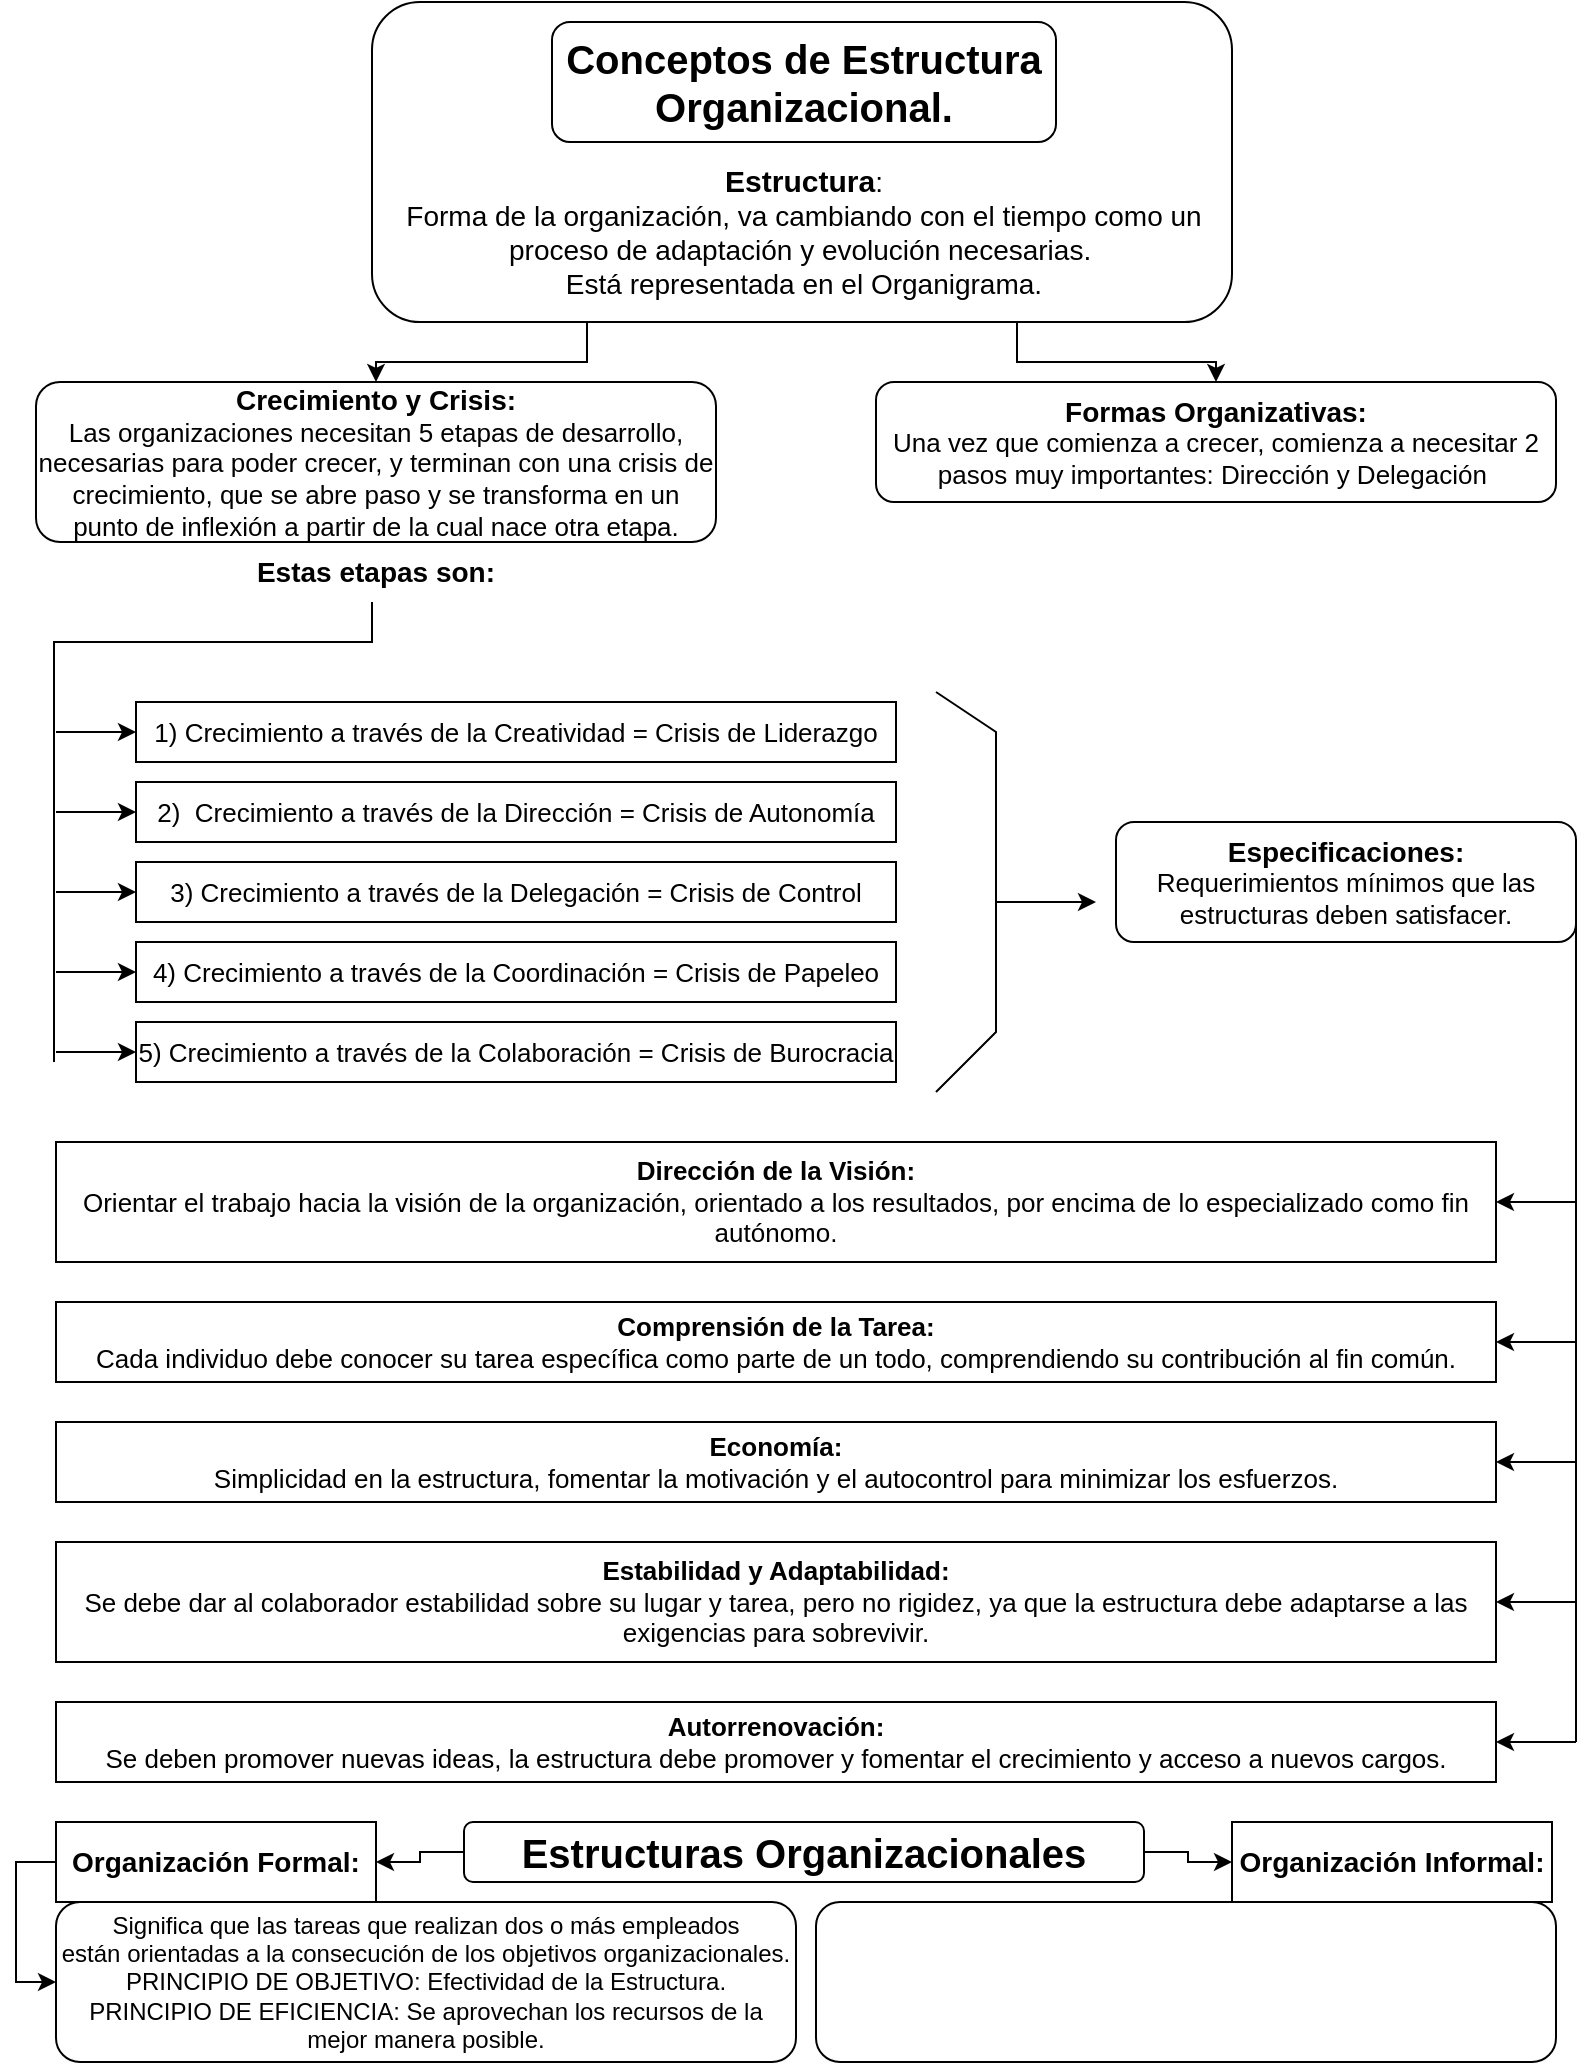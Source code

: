 <mxfile version="24.2.2" type="github">
  <diagram name="Página-1" id="n3o9mjKdTbcDdczt1gTQ">
    <mxGraphModel dx="868" dy="474" grid="1" gridSize="10" guides="1" tooltips="1" connect="1" arrows="1" fold="1" page="1" pageScale="1" pageWidth="827" pageHeight="1169" math="0" shadow="0">
      <root>
        <mxCell id="0" />
        <mxCell id="1" parent="0" />
        <mxCell id="pHe-UEccqfyWGeA5yOUw-59" value="&lt;font style=&quot;font-size: 20px;&quot;&gt;&lt;b&gt;Conceptos de Estructura Organizacional.&lt;/b&gt;&lt;/font&gt;" style="rounded=1;whiteSpace=wrap;html=1;" vertex="1" parent="1">
          <mxGeometry x="288" y="20" width="252" height="60" as="geometry" />
        </mxCell>
        <mxCell id="pHe-UEccqfyWGeA5yOUw-60" value="&lt;font style=&quot;&quot;&gt;&lt;b style=&quot;&quot;&gt;&lt;font style=&quot;font-size: 15px;&quot;&gt;Estructura&lt;/font&gt;&lt;/b&gt;&lt;span style=&quot;font-size: 14px;&quot;&gt;:&lt;/span&gt;&lt;/font&gt;&lt;div style=&quot;font-size: 14px;&quot;&gt;&lt;font style=&quot;font-size: 14px;&quot;&gt;Forma de la organización, va cambiando con el tiempo como un proceso de adaptación y evolución necesarias.&amp;nbsp;&lt;/font&gt;&lt;/div&gt;&lt;div style=&quot;font-size: 14px;&quot;&gt;&lt;font style=&quot;font-size: 14px;&quot;&gt;Está representada en el Organigrama.&lt;/font&gt;&lt;/div&gt;" style="text;html=1;align=center;verticalAlign=middle;whiteSpace=wrap;rounded=0;" vertex="1" parent="1">
          <mxGeometry x="189" y="80" width="450" height="90" as="geometry" />
        </mxCell>
        <mxCell id="pHe-UEccqfyWGeA5yOUw-64" style="edgeStyle=orthogonalEdgeStyle;rounded=0;orthogonalLoop=1;jettySize=auto;html=1;exitX=0.25;exitY=1;exitDx=0;exitDy=0;" edge="1" parent="1" source="pHe-UEccqfyWGeA5yOUw-61" target="pHe-UEccqfyWGeA5yOUw-63">
          <mxGeometry relative="1" as="geometry" />
        </mxCell>
        <mxCell id="pHe-UEccqfyWGeA5yOUw-65" style="edgeStyle=orthogonalEdgeStyle;rounded=0;orthogonalLoop=1;jettySize=auto;html=1;exitX=0.75;exitY=1;exitDx=0;exitDy=0;" edge="1" parent="1" source="pHe-UEccqfyWGeA5yOUw-61" target="pHe-UEccqfyWGeA5yOUw-62">
          <mxGeometry relative="1" as="geometry" />
        </mxCell>
        <mxCell id="pHe-UEccqfyWGeA5yOUw-61" value="" style="rounded=1;whiteSpace=wrap;html=1;fillColor=none;" vertex="1" parent="1">
          <mxGeometry x="198" y="10" width="430" height="160" as="geometry" />
        </mxCell>
        <mxCell id="pHe-UEccqfyWGeA5yOUw-62" value="&lt;b&gt;&lt;font style=&quot;font-size: 14px;&quot;&gt;Formas Organizativas:&lt;/font&gt;&lt;/b&gt;&lt;div&gt;&lt;font style=&quot;font-size: 13px;&quot;&gt;Una vez que comienza a crecer, comienza a necesitar 2 pasos muy importantes: Dirección y Delegación&amp;nbsp;&lt;/font&gt;&lt;/div&gt;" style="rounded=1;whiteSpace=wrap;html=1;" vertex="1" parent="1">
          <mxGeometry x="450" y="200" width="340" height="60" as="geometry" />
        </mxCell>
        <mxCell id="pHe-UEccqfyWGeA5yOUw-63" value="&lt;font size=&quot;1&quot; style=&quot;&quot;&gt;&lt;b style=&quot;font-size: 14px;&quot;&gt;Crecimiento y Crisis:&lt;/b&gt;&lt;/font&gt;&lt;div style=&quot;font-size: 13px;&quot;&gt;&lt;font style=&quot;font-size: 13px;&quot;&gt;Las organizaciones necesitan 5 etapas de desarrollo, necesarias para poder crecer, y terminan con una crisis de crecimiento, que se abre paso y se transforma en un punto de inflexión a partir de la cual nace otra etapa.&lt;/font&gt;&lt;/div&gt;" style="rounded=1;whiteSpace=wrap;html=1;" vertex="1" parent="1">
          <mxGeometry x="30" y="200" width="340" height="80" as="geometry" />
        </mxCell>
        <mxCell id="pHe-UEccqfyWGeA5yOUw-67" value="&lt;font style=&quot;font-size: 14px;&quot;&gt;&lt;b&gt;Estas etapas son:&lt;/b&gt;&lt;/font&gt;" style="text;html=1;align=center;verticalAlign=middle;whiteSpace=wrap;rounded=0;" vertex="1" parent="1">
          <mxGeometry x="110" y="280" width="180" height="30" as="geometry" />
        </mxCell>
        <mxCell id="pHe-UEccqfyWGeA5yOUw-71" value="" style="endArrow=none;html=1;rounded=0;" edge="1" parent="1">
          <mxGeometry width="50" height="50" relative="1" as="geometry">
            <mxPoint x="39" y="540" as="sourcePoint" />
            <mxPoint x="198" y="310" as="targetPoint" />
            <Array as="points">
              <mxPoint x="39" y="330" />
              <mxPoint x="198" y="330" />
            </Array>
          </mxGeometry>
        </mxCell>
        <mxCell id="pHe-UEccqfyWGeA5yOUw-73" value="&lt;font style=&quot;font-size: 13px;&quot;&gt;1) Crecimiento a través de la Creatividad = Crisis de Liderazgo&lt;/font&gt;" style="rounded=0;whiteSpace=wrap;html=1;" vertex="1" parent="1">
          <mxGeometry x="80" y="360" width="380" height="30" as="geometry" />
        </mxCell>
        <mxCell id="pHe-UEccqfyWGeA5yOUw-76" value="&lt;font style=&quot;font-size: 13px;&quot;&gt;2)&amp;nbsp; Crecimiento a través de la Dirección = Crisis de Autonomía&lt;/font&gt;" style="rounded=0;whiteSpace=wrap;html=1;" vertex="1" parent="1">
          <mxGeometry x="80" y="400" width="380" height="30" as="geometry" />
        </mxCell>
        <mxCell id="pHe-UEccqfyWGeA5yOUw-77" value="&lt;font style=&quot;font-size: 13px;&quot;&gt;3) Crecimiento a través de la D&lt;/font&gt;&lt;span style=&quot;font-size: 13px; background-color: initial;&quot;&gt;elegación = Crisis de Control&lt;/span&gt;" style="rounded=0;whiteSpace=wrap;html=1;" vertex="1" parent="1">
          <mxGeometry x="80" y="440" width="380" height="30" as="geometry" />
        </mxCell>
        <mxCell id="pHe-UEccqfyWGeA5yOUw-78" value="&lt;font style=&quot;font-size: 13px;&quot;&gt;4) Crecimiento a través de la Coordinación = Crisis de Papeleo&lt;/font&gt;" style="rounded=0;whiteSpace=wrap;html=1;" vertex="1" parent="1">
          <mxGeometry x="80" y="480" width="380" height="30" as="geometry" />
        </mxCell>
        <mxCell id="pHe-UEccqfyWGeA5yOUw-79" value="&lt;font style=&quot;font-size: 13px;&quot;&gt;5) Crecimiento a través de la C&lt;/font&gt;&lt;span style=&quot;font-size: 13px; background-color: initial;&quot;&gt;olaboración = Crisis de Burocracia&lt;/span&gt;" style="rounded=0;whiteSpace=wrap;html=1;" vertex="1" parent="1">
          <mxGeometry x="80" y="520" width="380" height="30" as="geometry" />
        </mxCell>
        <mxCell id="pHe-UEccqfyWGeA5yOUw-81" value="" style="endArrow=classic;html=1;rounded=0;entryX=0;entryY=0.5;entryDx=0;entryDy=0;" edge="1" parent="1" target="pHe-UEccqfyWGeA5yOUw-73">
          <mxGeometry width="50" height="50" relative="1" as="geometry">
            <mxPoint x="40" y="375" as="sourcePoint" />
            <mxPoint x="480" y="440" as="targetPoint" />
          </mxGeometry>
        </mxCell>
        <mxCell id="pHe-UEccqfyWGeA5yOUw-83" value="" style="endArrow=classic;html=1;rounded=0;entryX=0;entryY=0.5;entryDx=0;entryDy=0;" edge="1" parent="1" target="pHe-UEccqfyWGeA5yOUw-77">
          <mxGeometry width="50" height="50" relative="1" as="geometry">
            <mxPoint x="40" y="455" as="sourcePoint" />
            <mxPoint x="70" y="530" as="targetPoint" />
          </mxGeometry>
        </mxCell>
        <mxCell id="pHe-UEccqfyWGeA5yOUw-84" value="" style="endArrow=classic;html=1;rounded=0;entryX=0;entryY=0.5;entryDx=0;entryDy=0;" edge="1" parent="1" target="pHe-UEccqfyWGeA5yOUw-78">
          <mxGeometry width="50" height="50" relative="1" as="geometry">
            <mxPoint x="40" y="495" as="sourcePoint" />
            <mxPoint x="50" y="610" as="targetPoint" />
          </mxGeometry>
        </mxCell>
        <mxCell id="pHe-UEccqfyWGeA5yOUw-85" value="" style="endArrow=classic;html=1;rounded=0;entryX=0;entryY=0.5;entryDx=0;entryDy=0;" edge="1" parent="1" target="pHe-UEccqfyWGeA5yOUw-79">
          <mxGeometry width="50" height="50" relative="1" as="geometry">
            <mxPoint x="40" y="535" as="sourcePoint" />
            <mxPoint x="40" y="670" as="targetPoint" />
          </mxGeometry>
        </mxCell>
        <mxCell id="pHe-UEccqfyWGeA5yOUw-86" value="" style="endArrow=classic;html=1;rounded=0;entryX=0;entryY=0.5;entryDx=0;entryDy=0;" edge="1" parent="1" target="pHe-UEccqfyWGeA5yOUw-76">
          <mxGeometry width="50" height="50" relative="1" as="geometry">
            <mxPoint x="40" y="415" as="sourcePoint" />
            <mxPoint x="480" y="530" as="targetPoint" />
          </mxGeometry>
        </mxCell>
        <mxCell id="pHe-UEccqfyWGeA5yOUw-90" value="" style="endArrow=none;html=1;rounded=0;" edge="1" parent="1">
          <mxGeometry width="50" height="50" relative="1" as="geometry">
            <mxPoint x="480" y="555" as="sourcePoint" />
            <mxPoint x="480" y="355" as="targetPoint" />
            <Array as="points">
              <mxPoint x="510" y="525" />
              <mxPoint x="510" y="375" />
            </Array>
          </mxGeometry>
        </mxCell>
        <mxCell id="pHe-UEccqfyWGeA5yOUw-91" value="" style="endArrow=classic;html=1;rounded=0;" edge="1" parent="1">
          <mxGeometry width="50" height="50" relative="1" as="geometry">
            <mxPoint x="510" y="460" as="sourcePoint" />
            <mxPoint x="560" y="460" as="targetPoint" />
          </mxGeometry>
        </mxCell>
        <mxCell id="pHe-UEccqfyWGeA5yOUw-92" value="&lt;b&gt;&lt;font style=&quot;font-size: 14px;&quot;&gt;Especificaciones:&lt;/font&gt;&lt;/b&gt;&lt;div&gt;&lt;font style=&quot;font-size: 13px;&quot;&gt;Requerimientos mínimos que las estructuras deben satisfacer.&lt;/font&gt;&lt;/div&gt;" style="rounded=1;whiteSpace=wrap;html=1;" vertex="1" parent="1">
          <mxGeometry x="570" y="420" width="230" height="60" as="geometry" />
        </mxCell>
        <mxCell id="pHe-UEccqfyWGeA5yOUw-94" value="" style="endArrow=none;html=1;rounded=0;entryX=1;entryY=0.75;entryDx=0;entryDy=0;" edge="1" parent="1" target="pHe-UEccqfyWGeA5yOUw-92">
          <mxGeometry width="50" height="50" relative="1" as="geometry">
            <mxPoint x="800" y="880" as="sourcePoint" />
            <mxPoint x="760" y="500" as="targetPoint" />
          </mxGeometry>
        </mxCell>
        <mxCell id="pHe-UEccqfyWGeA5yOUw-95" value="&lt;b style=&quot;font-size: 13px;&quot;&gt;&lt;font style=&quot;font-size: 13px;&quot;&gt;Dirección de la Visión:&lt;/font&gt;&lt;/b&gt;&lt;div style=&quot;font-size: 13px;&quot;&gt;Orientar el trabajo hacia la visión de la organización, orientado a los resultados, por encima de lo especializado como fin autónomo.&lt;/div&gt;" style="rounded=0;whiteSpace=wrap;html=1;" vertex="1" parent="1">
          <mxGeometry x="40" y="580" width="720" height="60" as="geometry" />
        </mxCell>
        <mxCell id="pHe-UEccqfyWGeA5yOUw-96" value="&lt;font style=&quot;font-size: 13px;&quot;&gt;&lt;b&gt;Comprensión de la Tarea:&lt;/b&gt;&lt;/font&gt;&lt;div style=&quot;font-size: 13px;&quot;&gt;&lt;font style=&quot;font-size: 13px;&quot;&gt;Cada individuo debe conocer su tarea específica como parte de un todo, comprendiendo su contribución al fin común.&lt;/font&gt;&lt;/div&gt;" style="rounded=0;whiteSpace=wrap;html=1;" vertex="1" parent="1">
          <mxGeometry x="40" y="660" width="720" height="40" as="geometry" />
        </mxCell>
        <mxCell id="pHe-UEccqfyWGeA5yOUw-97" value="&lt;font style=&quot;font-size: 13px;&quot;&gt;&lt;b&gt;Economía:&lt;/b&gt;&lt;/font&gt;&lt;div style=&quot;font-size: 13px;&quot;&gt;&lt;font style=&quot;font-size: 13px;&quot;&gt;Simplicidad en la estructura, fomentar la motivación y el autocontrol para minimizar los esfuerzos.&lt;/font&gt;&lt;/div&gt;" style="rounded=0;whiteSpace=wrap;html=1;" vertex="1" parent="1">
          <mxGeometry x="40" y="720" width="720" height="40" as="geometry" />
        </mxCell>
        <mxCell id="pHe-UEccqfyWGeA5yOUw-98" value="&lt;font style=&quot;font-size: 13px;&quot;&gt;&lt;b&gt;Estabilidad y Adaptabilidad:&lt;/b&gt;&lt;/font&gt;&lt;div style=&quot;font-size: 13px;&quot;&gt;&lt;font style=&quot;font-size: 13px;&quot;&gt;Se debe dar al colaborador estabilidad sobre su lugar y tarea, pero no rigidez, ya que la estructura debe adaptarse a las exigencias para sobrevivir.&lt;/font&gt;&lt;/div&gt;" style="rounded=0;whiteSpace=wrap;html=1;" vertex="1" parent="1">
          <mxGeometry x="40" y="780" width="720" height="60" as="geometry" />
        </mxCell>
        <mxCell id="pHe-UEccqfyWGeA5yOUw-99" value="&lt;b style=&quot;font-size: 13px;&quot;&gt;&lt;font style=&quot;font-size: 13px;&quot;&gt;Autorrenovación:&lt;/font&gt;&lt;/b&gt;&lt;div style=&quot;font-size: 13px;&quot;&gt;&lt;font style=&quot;font-size: 13px;&quot;&gt;Se deben promover nuevas ideas, la estructura debe promover y fomentar el crecimiento y acceso a nuevos cargos.&lt;/font&gt;&lt;/div&gt;" style="rounded=0;whiteSpace=wrap;html=1;" vertex="1" parent="1">
          <mxGeometry x="40" y="860" width="720" height="40" as="geometry" />
        </mxCell>
        <mxCell id="pHe-UEccqfyWGeA5yOUw-100" value="" style="endArrow=classic;html=1;rounded=0;entryX=1;entryY=0.5;entryDx=0;entryDy=0;" edge="1" parent="1" target="pHe-UEccqfyWGeA5yOUw-95">
          <mxGeometry width="50" height="50" relative="1" as="geometry">
            <mxPoint x="800" y="610" as="sourcePoint" />
            <mxPoint x="810" y="620" as="targetPoint" />
          </mxGeometry>
        </mxCell>
        <mxCell id="pHe-UEccqfyWGeA5yOUw-101" value="" style="endArrow=classic;html=1;rounded=0;entryX=1;entryY=0.5;entryDx=0;entryDy=0;" edge="1" parent="1" target="pHe-UEccqfyWGeA5yOUw-96">
          <mxGeometry width="50" height="50" relative="1" as="geometry">
            <mxPoint x="800" y="680" as="sourcePoint" />
            <mxPoint x="790" y="690" as="targetPoint" />
          </mxGeometry>
        </mxCell>
        <mxCell id="pHe-UEccqfyWGeA5yOUw-102" value="" style="endArrow=classic;html=1;rounded=0;entryX=1;entryY=0.5;entryDx=0;entryDy=0;" edge="1" parent="1" target="pHe-UEccqfyWGeA5yOUw-97">
          <mxGeometry width="50" height="50" relative="1" as="geometry">
            <mxPoint x="800" y="740" as="sourcePoint" />
            <mxPoint x="750" y="740" as="targetPoint" />
          </mxGeometry>
        </mxCell>
        <mxCell id="pHe-UEccqfyWGeA5yOUw-103" value="" style="endArrow=classic;html=1;rounded=0;entryX=1;entryY=0.5;entryDx=0;entryDy=0;" edge="1" parent="1" target="pHe-UEccqfyWGeA5yOUw-98">
          <mxGeometry width="50" height="50" relative="1" as="geometry">
            <mxPoint x="800" y="810" as="sourcePoint" />
            <mxPoint x="750" y="820" as="targetPoint" />
          </mxGeometry>
        </mxCell>
        <mxCell id="pHe-UEccqfyWGeA5yOUw-104" value="" style="endArrow=classic;html=1;rounded=0;entryX=1;entryY=0.5;entryDx=0;entryDy=0;" edge="1" parent="1" target="pHe-UEccqfyWGeA5yOUw-99">
          <mxGeometry width="50" height="50" relative="1" as="geometry">
            <mxPoint x="800" y="880" as="sourcePoint" />
            <mxPoint x="810" y="910" as="targetPoint" />
          </mxGeometry>
        </mxCell>
        <mxCell id="pHe-UEccqfyWGeA5yOUw-108" style="edgeStyle=orthogonalEdgeStyle;rounded=0;orthogonalLoop=1;jettySize=auto;html=1;entryX=1;entryY=0.5;entryDx=0;entryDy=0;" edge="1" parent="1" source="pHe-UEccqfyWGeA5yOUw-105" target="pHe-UEccqfyWGeA5yOUw-106">
          <mxGeometry relative="1" as="geometry" />
        </mxCell>
        <mxCell id="pHe-UEccqfyWGeA5yOUw-109" style="edgeStyle=orthogonalEdgeStyle;rounded=0;orthogonalLoop=1;jettySize=auto;html=1;exitX=1;exitY=0.5;exitDx=0;exitDy=0;entryX=0;entryY=0.5;entryDx=0;entryDy=0;" edge="1" parent="1" source="pHe-UEccqfyWGeA5yOUw-105" target="pHe-UEccqfyWGeA5yOUw-107">
          <mxGeometry relative="1" as="geometry" />
        </mxCell>
        <mxCell id="pHe-UEccqfyWGeA5yOUw-105" value="&lt;font style=&quot;font-size: 20px;&quot;&gt;&lt;b&gt;Estructuras Organizacionales&lt;/b&gt;&lt;/font&gt;" style="rounded=1;whiteSpace=wrap;html=1;" vertex="1" parent="1">
          <mxGeometry x="244" y="920" width="340" height="30" as="geometry" />
        </mxCell>
        <mxCell id="pHe-UEccqfyWGeA5yOUw-115" style="edgeStyle=orthogonalEdgeStyle;rounded=0;orthogonalLoop=1;jettySize=auto;html=1;exitX=0.5;exitY=1;exitDx=0;exitDy=0;entryX=0.25;entryY=0;entryDx=0;entryDy=0;" edge="1" parent="1" source="pHe-UEccqfyWGeA5yOUw-106" target="pHe-UEccqfyWGeA5yOUw-114">
          <mxGeometry relative="1" as="geometry" />
        </mxCell>
        <mxCell id="pHe-UEccqfyWGeA5yOUw-116" style="edgeStyle=orthogonalEdgeStyle;rounded=0;orthogonalLoop=1;jettySize=auto;html=1;exitX=0;exitY=0.5;exitDx=0;exitDy=0;entryX=0;entryY=0.5;entryDx=0;entryDy=0;" edge="1" parent="1" source="pHe-UEccqfyWGeA5yOUw-106" target="pHe-UEccqfyWGeA5yOUw-114">
          <mxGeometry relative="1" as="geometry" />
        </mxCell>
        <mxCell id="pHe-UEccqfyWGeA5yOUw-106" value="&lt;b&gt;&lt;font style=&quot;font-size: 14px;&quot;&gt;Organización Formal:&lt;/font&gt;&lt;/b&gt;" style="rounded=0;whiteSpace=wrap;html=1;" vertex="1" parent="1">
          <mxGeometry x="40" y="920" width="160" height="40" as="geometry" />
        </mxCell>
        <mxCell id="pHe-UEccqfyWGeA5yOUw-107" value="&lt;b&gt;&lt;font style=&quot;font-size: 14px;&quot;&gt;Organización Informal:&lt;/font&gt;&lt;/b&gt;" style="rounded=0;whiteSpace=wrap;html=1;" vertex="1" parent="1">
          <mxGeometry x="628" y="920" width="160" height="40" as="geometry" />
        </mxCell>
        <mxCell id="pHe-UEccqfyWGeA5yOUw-114" value="Significa que las tareas que realizan dos o más empleados &lt;br&gt;están orientadas a la consecución de los objetivos organizacionales.&lt;div&gt;PRINCIPIO DE OBJETIVO: Efectividad de la Estructura.&lt;/div&gt;&lt;div&gt;PRINCIPIO DE EFICIENCIA: Se aprovechan los recursos de la mejor manera posible.&lt;/div&gt;" style="rounded=1;whiteSpace=wrap;html=1;" vertex="1" parent="1">
          <mxGeometry x="40" y="960" width="370" height="80" as="geometry" />
        </mxCell>
        <mxCell id="pHe-UEccqfyWGeA5yOUw-117" value="" style="rounded=1;whiteSpace=wrap;html=1;" vertex="1" parent="1">
          <mxGeometry x="420" y="960" width="370" height="80" as="geometry" />
        </mxCell>
      </root>
    </mxGraphModel>
  </diagram>
</mxfile>
